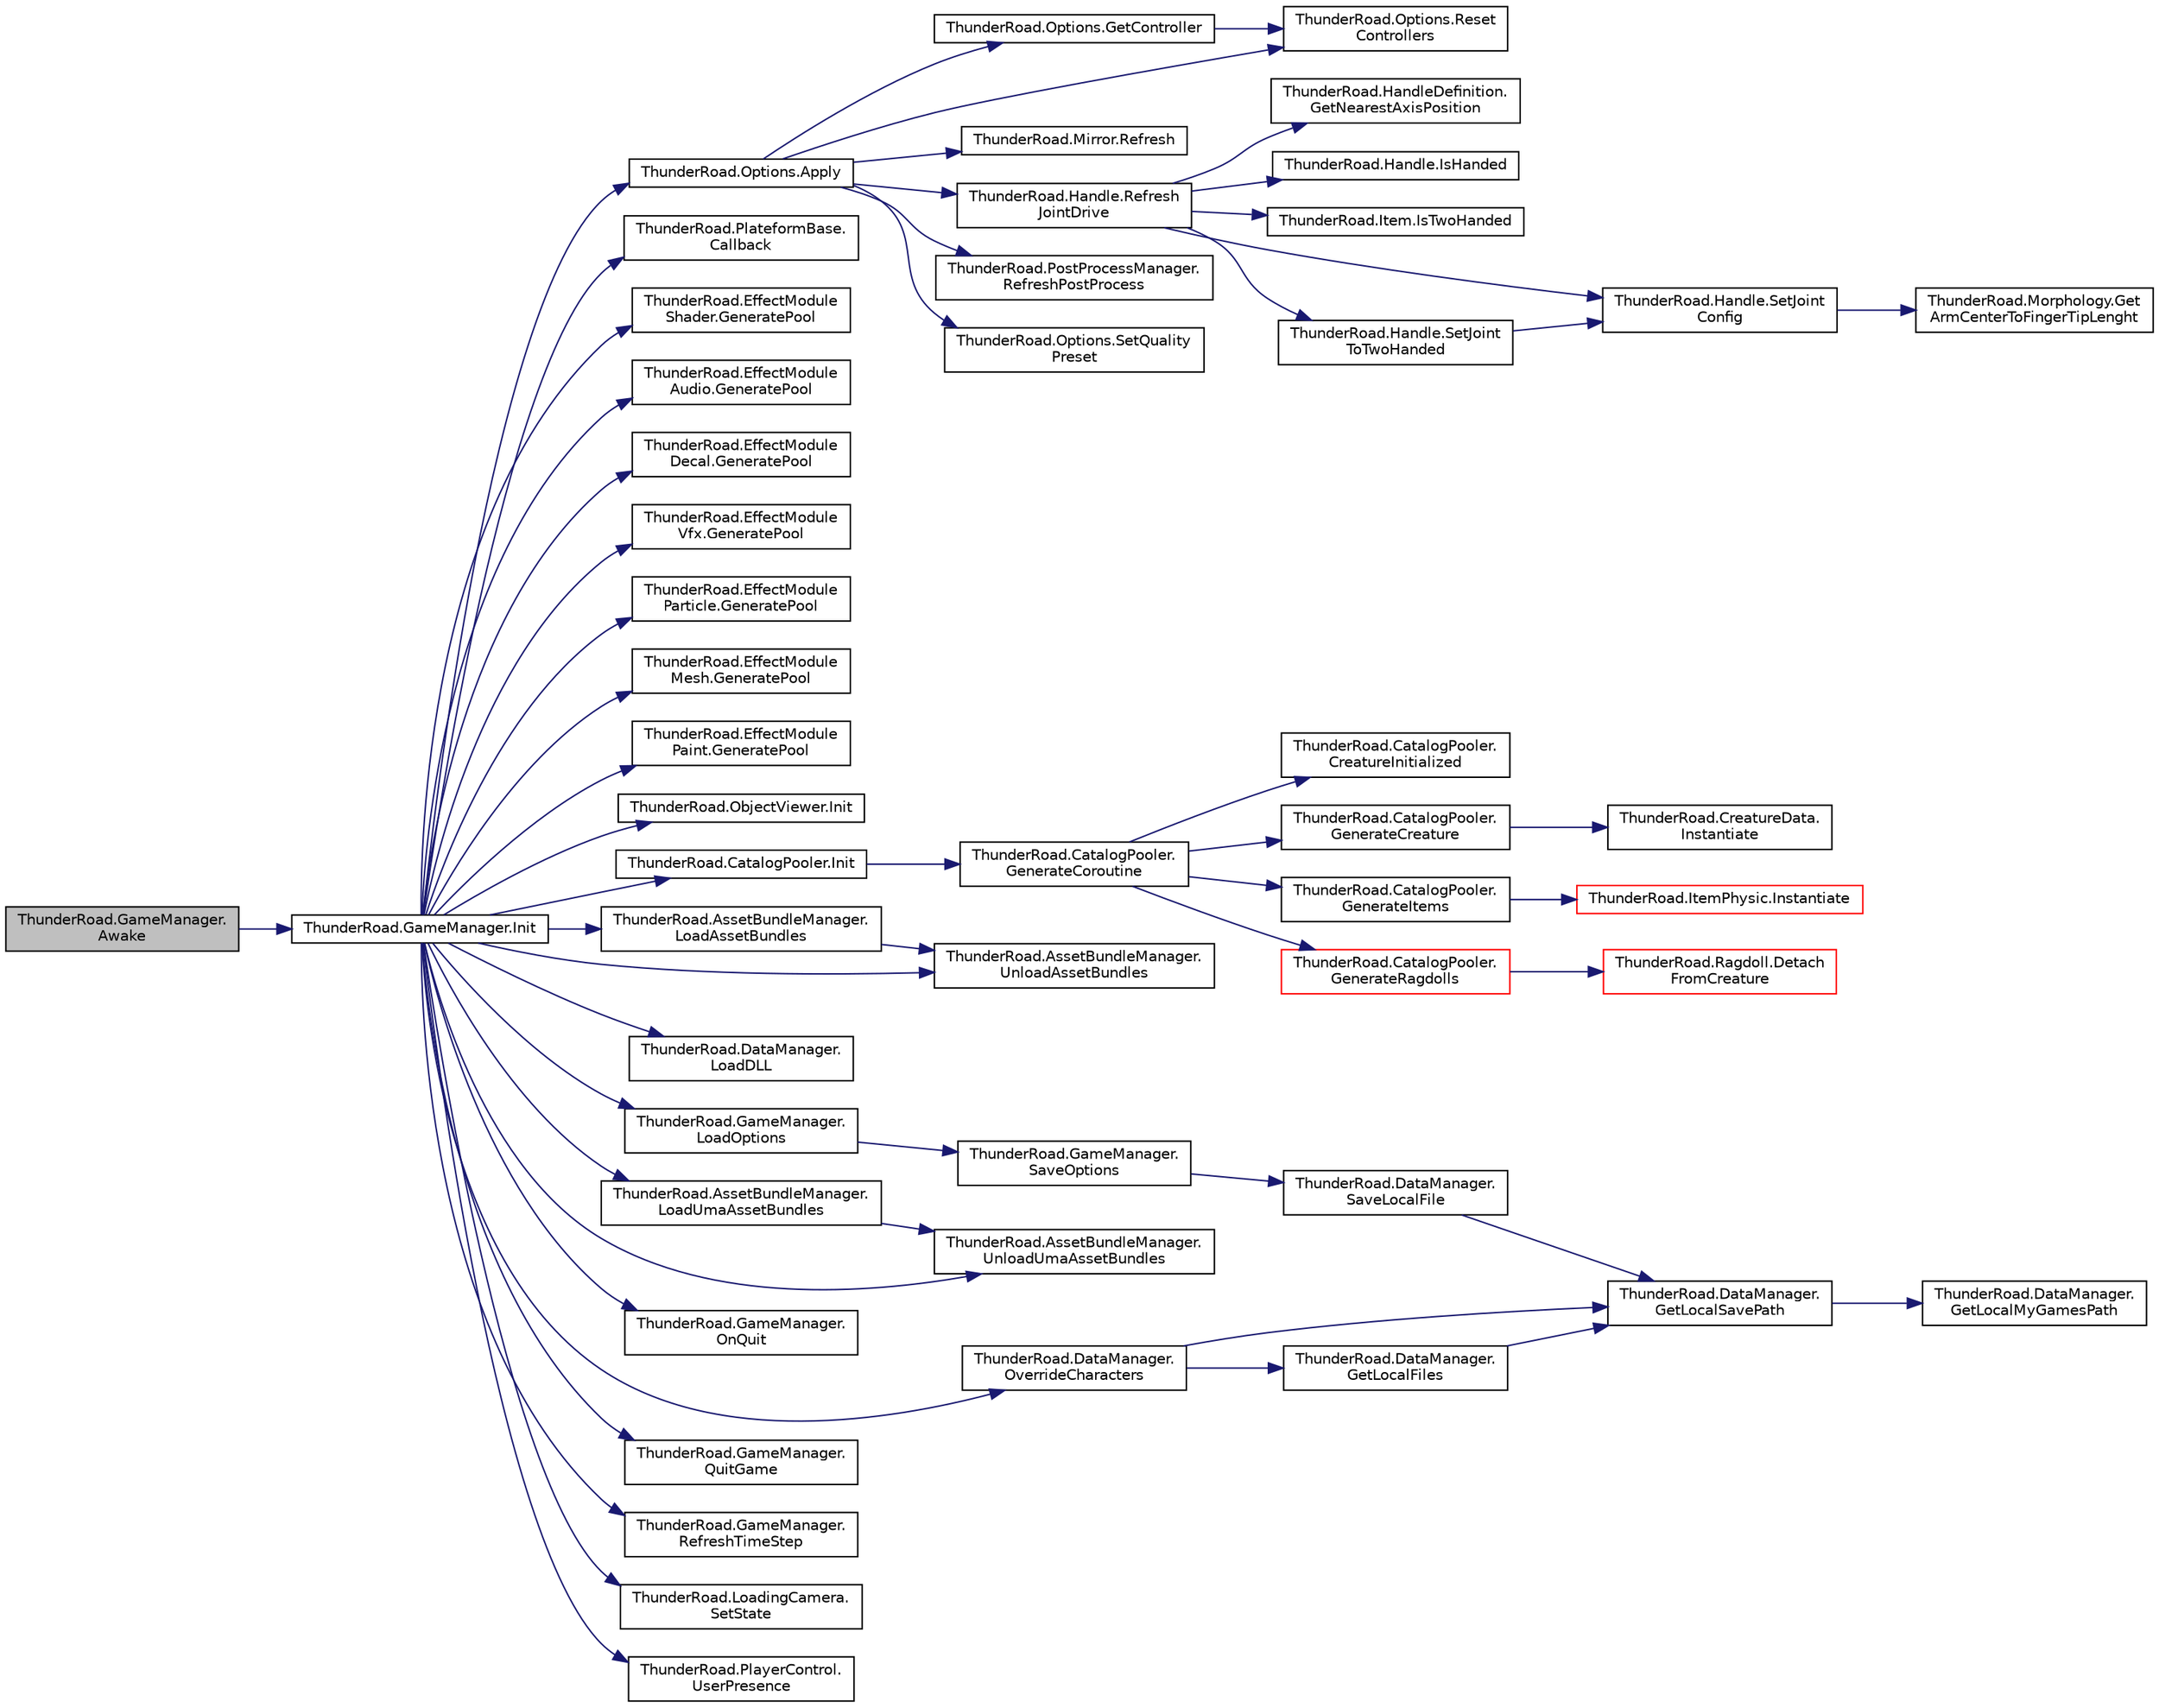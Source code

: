 digraph "ThunderRoad.GameManager.Awake"
{
 // LATEX_PDF_SIZE
  edge [fontname="Helvetica",fontsize="10",labelfontname="Helvetica",labelfontsize="10"];
  node [fontname="Helvetica",fontsize="10",shape=record];
  rankdir="LR";
  Node1 [label="ThunderRoad.GameManager.\lAwake",height=0.2,width=0.4,color="black", fillcolor="grey75", style="filled", fontcolor="black",tooltip="Awakes this instance."];
  Node1 -> Node2 [color="midnightblue",fontsize="10",style="solid",fontname="Helvetica"];
  Node2 [label="ThunderRoad.GameManager.Init",height=0.2,width=0.4,color="black", fillcolor="white", style="filled",URL="$class_thunder_road_1_1_game_manager.html#a12fdb1c45ac8db52901c1d482702de26",tooltip="Initializes this instance."];
  Node2 -> Node3 [color="midnightblue",fontsize="10",style="solid",fontname="Helvetica"];
  Node3 [label="ThunderRoad.Options.Apply",height=0.2,width=0.4,color="black", fillcolor="white", style="filled",URL="$class_thunder_road_1_1_options.html#a0d7a7ac9ce72af5733a0ff747bf0929d",tooltip="Applies this instance."];
  Node3 -> Node4 [color="midnightblue",fontsize="10",style="solid",fontname="Helvetica"];
  Node4 [label="ThunderRoad.Options.GetController",height=0.2,width=0.4,color="black", fillcolor="white", style="filled",URL="$class_thunder_road_1_1_options.html#a727e99603e17601d7a0fc1f762bd193c",tooltip="Gets the controller."];
  Node4 -> Node5 [color="midnightblue",fontsize="10",style="solid",fontname="Helvetica"];
  Node5 [label="ThunderRoad.Options.Reset\lControllers",height=0.2,width=0.4,color="black", fillcolor="white", style="filled",URL="$class_thunder_road_1_1_options.html#af99bb61db8b98b3a350f3e1df610635b",tooltip="Resets the controllers."];
  Node3 -> Node6 [color="midnightblue",fontsize="10",style="solid",fontname="Helvetica"];
  Node6 [label="ThunderRoad.Mirror.Refresh",height=0.2,width=0.4,color="black", fillcolor="white", style="filled",URL="$class_thunder_road_1_1_mirror.html#a39ff82894a3e360620bf669c09ea534f",tooltip="Refreshes this instance."];
  Node3 -> Node7 [color="midnightblue",fontsize="10",style="solid",fontname="Helvetica"];
  Node7 [label="ThunderRoad.Handle.Refresh\lJointDrive",height=0.2,width=0.4,color="black", fillcolor="white", style="filled",URL="$class_thunder_road_1_1_handle.html#a198ca29640ae1e41a39f0fcd9791c00a",tooltip="Refreshes the joint drive."];
  Node7 -> Node8 [color="midnightblue",fontsize="10",style="solid",fontname="Helvetica"];
  Node8 [label="ThunderRoad.HandleDefinition.\lGetNearestAxisPosition",height=0.2,width=0.4,color="black", fillcolor="white", style="filled",URL="$class_thunder_road_1_1_handle_definition.html#aaecf5668b0c379d67ae0f0dabc9eb8a2",tooltip="Gets the nearest axis position."];
  Node7 -> Node9 [color="midnightblue",fontsize="10",style="solid",fontname="Helvetica"];
  Node9 [label="ThunderRoad.Handle.IsHanded",height=0.2,width=0.4,color="black", fillcolor="white", style="filled",URL="$class_thunder_road_1_1_handle.html#ad64cb9ca1c1e26afc1606d729250516a",tooltip="Determines whether this instance is handed."];
  Node7 -> Node10 [color="midnightblue",fontsize="10",style="solid",fontname="Helvetica"];
  Node10 [label="ThunderRoad.Item.IsTwoHanded",height=0.2,width=0.4,color="black", fillcolor="white", style="filled",URL="$class_thunder_road_1_1_item.html#aa71f102491e167e0878f9617ec50f22e",tooltip="Determines whether [is two handed] [the specified valid handles]."];
  Node7 -> Node11 [color="midnightblue",fontsize="10",style="solid",fontname="Helvetica"];
  Node11 [label="ThunderRoad.Handle.SetJoint\lConfig",height=0.2,width=0.4,color="black", fillcolor="white", style="filled",URL="$class_thunder_road_1_1_handle.html#af877a8b9023994e0b6f3b42365749685",tooltip="Sets the joint configuration."];
  Node11 -> Node12 [color="midnightblue",fontsize="10",style="solid",fontname="Helvetica"];
  Node12 [label="ThunderRoad.Morphology.Get\lArmCenterToFingerTipLenght",height=0.2,width=0.4,color="black", fillcolor="white", style="filled",URL="$class_thunder_road_1_1_morphology.html#a4dc479d6cf56495d577fc193e2c99cae",tooltip="Gets the arm center to finger tip lenght."];
  Node7 -> Node13 [color="midnightblue",fontsize="10",style="solid",fontname="Helvetica"];
  Node13 [label="ThunderRoad.Handle.SetJoint\lToTwoHanded",height=0.2,width=0.4,color="black", fillcolor="white", style="filled",URL="$class_thunder_road_1_1_handle.html#a50056543c9c56711ac6bb1b347ec973f",tooltip="Sets the joint to two handed."];
  Node13 -> Node11 [color="midnightblue",fontsize="10",style="solid",fontname="Helvetica"];
  Node3 -> Node14 [color="midnightblue",fontsize="10",style="solid",fontname="Helvetica"];
  Node14 [label="ThunderRoad.PostProcessManager.\lRefreshPostProcess",height=0.2,width=0.4,color="black", fillcolor="white", style="filled",URL="$class_thunder_road_1_1_post_process_manager.html#a1a53a29e9c9b579cc65c40713afebd56",tooltip="Refreshes the post process."];
  Node3 -> Node5 [color="midnightblue",fontsize="10",style="solid",fontname="Helvetica"];
  Node3 -> Node15 [color="midnightblue",fontsize="10",style="solid",fontname="Helvetica"];
  Node15 [label="ThunderRoad.Options.SetQuality\lPreset",height=0.2,width=0.4,color="black", fillcolor="white", style="filled",URL="$class_thunder_road_1_1_options.html#a48e50889fa16c5ed669188c34dbc31f4",tooltip="Sets the quality preset."];
  Node2 -> Node16 [color="midnightblue",fontsize="10",style="solid",fontname="Helvetica"];
  Node16 [label="ThunderRoad.PlateformBase.\lCallback",height=0.2,width=0.4,color="black", fillcolor="white", style="filled",URL="$class_thunder_road_1_1_plateform_base.html#a80d5deb3395de73d403c7d0f2ea938f5",tooltip="Delegate Callback"];
  Node2 -> Node17 [color="midnightblue",fontsize="10",style="solid",fontname="Helvetica"];
  Node17 [label="ThunderRoad.EffectModule\lShader.GeneratePool",height=0.2,width=0.4,color="black", fillcolor="white", style="filled",URL="$class_thunder_road_1_1_effect_module_shader.html#a546d8b5a0a8d1314e3a86d9c66b32854",tooltip="Generates the pool."];
  Node2 -> Node18 [color="midnightblue",fontsize="10",style="solid",fontname="Helvetica"];
  Node18 [label="ThunderRoad.EffectModule\lAudio.GeneratePool",height=0.2,width=0.4,color="black", fillcolor="white", style="filled",URL="$class_thunder_road_1_1_effect_module_audio.html#ac96628397750e253dc8e85cf39a3ee91",tooltip="Generates the pool."];
  Node2 -> Node19 [color="midnightblue",fontsize="10",style="solid",fontname="Helvetica"];
  Node19 [label="ThunderRoad.EffectModule\lDecal.GeneratePool",height=0.2,width=0.4,color="black", fillcolor="white", style="filled",URL="$class_thunder_road_1_1_effect_module_decal.html#a635631de379bffc44b3dfc446b9a9254",tooltip="Generates the pool."];
  Node2 -> Node20 [color="midnightblue",fontsize="10",style="solid",fontname="Helvetica"];
  Node20 [label="ThunderRoad.EffectModule\lVfx.GeneratePool",height=0.2,width=0.4,color="black", fillcolor="white", style="filled",URL="$class_thunder_road_1_1_effect_module_vfx.html#abe335aee08a569705332ea2325ec3d46",tooltip="Generates the pool."];
  Node2 -> Node21 [color="midnightblue",fontsize="10",style="solid",fontname="Helvetica"];
  Node21 [label="ThunderRoad.EffectModule\lParticle.GeneratePool",height=0.2,width=0.4,color="black", fillcolor="white", style="filled",URL="$class_thunder_road_1_1_effect_module_particle.html#a9e43f2152fcf8843b1a6ad2e4f24defd",tooltip="Generates the pool."];
  Node2 -> Node22 [color="midnightblue",fontsize="10",style="solid",fontname="Helvetica"];
  Node22 [label="ThunderRoad.EffectModule\lMesh.GeneratePool",height=0.2,width=0.4,color="black", fillcolor="white", style="filled",URL="$class_thunder_road_1_1_effect_module_mesh.html#a3263031132c6cf82f0fff27ae9dc29e6",tooltip="Generates the pool."];
  Node2 -> Node23 [color="midnightblue",fontsize="10",style="solid",fontname="Helvetica"];
  Node23 [label="ThunderRoad.EffectModule\lPaint.GeneratePool",height=0.2,width=0.4,color="black", fillcolor="white", style="filled",URL="$class_thunder_road_1_1_effect_module_paint.html#a2d342cc374ded15b1978192ac4053601",tooltip="Generates the pool."];
  Node2 -> Node24 [color="midnightblue",fontsize="10",style="solid",fontname="Helvetica"];
  Node24 [label="ThunderRoad.ObjectViewer.Init",height=0.2,width=0.4,color="black", fillcolor="white", style="filled",URL="$class_thunder_road_1_1_object_viewer.html#acf8696d0afe72da16bf9680680598ce1",tooltip="Initializes this instance."];
  Node2 -> Node25 [color="midnightblue",fontsize="10",style="solid",fontname="Helvetica"];
  Node25 [label="ThunderRoad.CatalogPooler.Init",height=0.2,width=0.4,color="black", fillcolor="white", style="filled",URL="$class_thunder_road_1_1_catalog_pooler.html#ad8f357143c38758887355c69a10c57b1",tooltip="Initializes this instance."];
  Node25 -> Node26 [color="midnightblue",fontsize="10",style="solid",fontname="Helvetica"];
  Node26 [label="ThunderRoad.CatalogPooler.\lGenerateCoroutine",height=0.2,width=0.4,color="black", fillcolor="white", style="filled",URL="$class_thunder_road_1_1_catalog_pooler.html#a3917d7dc695aa608e26da511236e7bae",tooltip="Generates the coroutine."];
  Node26 -> Node27 [color="midnightblue",fontsize="10",style="solid",fontname="Helvetica"];
  Node27 [label="ThunderRoad.CatalogPooler.\lCreatureInitialized",height=0.2,width=0.4,color="black", fillcolor="white", style="filled",URL="$class_thunder_road_1_1_catalog_pooler.html#a06f430d0b5e67369f4bbbb11c0b716ac",tooltip="Creatures the initialized."];
  Node26 -> Node28 [color="midnightblue",fontsize="10",style="solid",fontname="Helvetica"];
  Node28 [label="ThunderRoad.CatalogPooler.\lGenerateCreature",height=0.2,width=0.4,color="black", fillcolor="white", style="filled",URL="$class_thunder_road_1_1_catalog_pooler.html#aa37e79dd90e6284b46ebb0c425e43234",tooltip="Generates the creature."];
  Node28 -> Node29 [color="midnightblue",fontsize="10",style="solid",fontname="Helvetica"];
  Node29 [label="ThunderRoad.CreatureData.\lInstantiate",height=0.2,width=0.4,color="black", fillcolor="white", style="filled",URL="$class_thunder_road_1_1_creature_data.html#a3386b3349065b0421be01c5e15d64baa",tooltip="Instantiates the specified parent."];
  Node26 -> Node30 [color="midnightblue",fontsize="10",style="solid",fontname="Helvetica"];
  Node30 [label="ThunderRoad.CatalogPooler.\lGenerateItems",height=0.2,width=0.4,color="black", fillcolor="white", style="filled",URL="$class_thunder_road_1_1_catalog_pooler.html#ac0b7a4fa43bb9c6e3b8b8dc3e01566a5",tooltip="Generates the items."];
  Node30 -> Node31 [color="midnightblue",fontsize="10",style="solid",fontname="Helvetica"];
  Node31 [label="ThunderRoad.ItemPhysic.Instantiate",height=0.2,width=0.4,color="red", fillcolor="white", style="filled",URL="$class_thunder_road_1_1_item_physic.html#aeb883bbfe8b0a46817bd84c9c2f6b43e",tooltip="Instantiates the specified parent."];
  Node26 -> Node33 [color="midnightblue",fontsize="10",style="solid",fontname="Helvetica"];
  Node33 [label="ThunderRoad.CatalogPooler.\lGenerateRagdolls",height=0.2,width=0.4,color="red", fillcolor="white", style="filled",URL="$class_thunder_road_1_1_catalog_pooler.html#a0ea002eafd93f020dc1a23ab62ab6d40",tooltip="Generates the ragdolls."];
  Node33 -> Node34 [color="midnightblue",fontsize="10",style="solid",fontname="Helvetica"];
  Node34 [label="ThunderRoad.Ragdoll.Detach\lFromCreature",height=0.2,width=0.4,color="red", fillcolor="white", style="filled",URL="$class_thunder_road_1_1_ragdoll.html#a2e2236043f74c1e5aa4ce31deb5514c0",tooltip="Detaches from creature."];
  Node2 -> Node111 [color="midnightblue",fontsize="10",style="solid",fontname="Helvetica"];
  Node111 [label="ThunderRoad.AssetBundleManager.\lLoadAssetBundles",height=0.2,width=0.4,color="black", fillcolor="white", style="filled",URL="$class_thunder_road_1_1_asset_bundle_manager.html#ab13ffdfa284646a780b5daae1b7e85d7",tooltip="Loads the asset bundles."];
  Node111 -> Node112 [color="midnightblue",fontsize="10",style="solid",fontname="Helvetica"];
  Node112 [label="ThunderRoad.AssetBundleManager.\lUnloadAssetBundles",height=0.2,width=0.4,color="black", fillcolor="white", style="filled",URL="$class_thunder_road_1_1_asset_bundle_manager.html#a3a8810a36c9d3a72503698d581776e34",tooltip="Unloads the asset bundles."];
  Node2 -> Node113 [color="midnightblue",fontsize="10",style="solid",fontname="Helvetica"];
  Node113 [label="ThunderRoad.DataManager.\lLoadDLL",height=0.2,width=0.4,color="black", fillcolor="white", style="filled",URL="$class_thunder_road_1_1_data_manager.html#a91912883493f6b63fbf5bc4de099a165",tooltip="Loads the DLL."];
  Node2 -> Node114 [color="midnightblue",fontsize="10",style="solid",fontname="Helvetica"];
  Node114 [label="ThunderRoad.GameManager.\lLoadOptions",height=0.2,width=0.4,color="black", fillcolor="white", style="filled",URL="$class_thunder_road_1_1_game_manager.html#a4cd60753cdab89622bbd29e22ad4006b",tooltip="Loads the options."];
  Node114 -> Node115 [color="midnightblue",fontsize="10",style="solid",fontname="Helvetica"];
  Node115 [label="ThunderRoad.GameManager.\lSaveOptions",height=0.2,width=0.4,color="black", fillcolor="white", style="filled",URL="$class_thunder_road_1_1_game_manager.html#a9fa7a68254b86c7110738e8f0560e902",tooltip="Saves the options."];
  Node115 -> Node116 [color="midnightblue",fontsize="10",style="solid",fontname="Helvetica"];
  Node116 [label="ThunderRoad.DataManager.\lSaveLocalFile",height=0.2,width=0.4,color="black", fillcolor="white", style="filled",URL="$class_thunder_road_1_1_data_manager.html#a9a5252f975e3474c0ab6571c126a65c4",tooltip="Saves the local file."];
  Node116 -> Node117 [color="midnightblue",fontsize="10",style="solid",fontname="Helvetica"];
  Node117 [label="ThunderRoad.DataManager.\lGetLocalSavePath",height=0.2,width=0.4,color="black", fillcolor="white", style="filled",URL="$class_thunder_road_1_1_data_manager.html#a30115c560573758abb0bc64ea9c24f17",tooltip="Gets the local save path."];
  Node117 -> Node118 [color="midnightblue",fontsize="10",style="solid",fontname="Helvetica"];
  Node118 [label="ThunderRoad.DataManager.\lGetLocalMyGamesPath",height=0.2,width=0.4,color="black", fillcolor="white", style="filled",URL="$class_thunder_road_1_1_data_manager.html#afcd74081b8ab8ed1db498162a4cdab56",tooltip="Gets the local my games path."];
  Node2 -> Node119 [color="midnightblue",fontsize="10",style="solid",fontname="Helvetica"];
  Node119 [label="ThunderRoad.AssetBundleManager.\lLoadUmaAssetBundles",height=0.2,width=0.4,color="black", fillcolor="white", style="filled",URL="$class_thunder_road_1_1_asset_bundle_manager.html#a9e92cbdd0cc5890047030be04e4da5d4",tooltip="Loads the uma asset bundles."];
  Node119 -> Node120 [color="midnightblue",fontsize="10",style="solid",fontname="Helvetica"];
  Node120 [label="ThunderRoad.AssetBundleManager.\lUnloadUmaAssetBundles",height=0.2,width=0.4,color="black", fillcolor="white", style="filled",URL="$class_thunder_road_1_1_asset_bundle_manager.html#a639019f4860a0ada452d2cfbc1642db9",tooltip="Unloads the uma asset bundles."];
  Node2 -> Node121 [color="midnightblue",fontsize="10",style="solid",fontname="Helvetica"];
  Node121 [label="ThunderRoad.GameManager.\lOnQuit",height=0.2,width=0.4,color="black", fillcolor="white", style="filled",URL="$class_thunder_road_1_1_game_manager.html#aa8111c95a03814b1eafcddd145e70f8d",tooltip="Called when [quit]."];
  Node2 -> Node122 [color="midnightblue",fontsize="10",style="solid",fontname="Helvetica"];
  Node122 [label="ThunderRoad.DataManager.\lOverrideCharacters",height=0.2,width=0.4,color="black", fillcolor="white", style="filled",URL="$class_thunder_road_1_1_data_manager.html#aa1c80ab9a99e482e6ecfbeaa158d761b",tooltip="Overrides the characters."];
  Node122 -> Node123 [color="midnightblue",fontsize="10",style="solid",fontname="Helvetica"];
  Node123 [label="ThunderRoad.DataManager.\lGetLocalFiles",height=0.2,width=0.4,color="black", fillcolor="white", style="filled",URL="$class_thunder_road_1_1_data_manager.html#acb07937cbb7f4be9f336406deba4cd11",tooltip="Gets the local files."];
  Node123 -> Node117 [color="midnightblue",fontsize="10",style="solid",fontname="Helvetica"];
  Node122 -> Node117 [color="midnightblue",fontsize="10",style="solid",fontname="Helvetica"];
  Node2 -> Node124 [color="midnightblue",fontsize="10",style="solid",fontname="Helvetica"];
  Node124 [label="ThunderRoad.GameManager.\lQuitGame",height=0.2,width=0.4,color="black", fillcolor="white", style="filled",URL="$class_thunder_road_1_1_game_manager.html#ae90f356b1f31facfa8426eb8e809f0ce",tooltip="Quits the game."];
  Node2 -> Node125 [color="midnightblue",fontsize="10",style="solid",fontname="Helvetica"];
  Node125 [label="ThunderRoad.GameManager.\lRefreshTimeStep",height=0.2,width=0.4,color="black", fillcolor="white", style="filled",URL="$class_thunder_road_1_1_game_manager.html#aeb58b37f5cd40b9f5b0c6026c5833948",tooltip="Refreshes the time step."];
  Node2 -> Node126 [color="midnightblue",fontsize="10",style="solid",fontname="Helvetica"];
  Node126 [label="ThunderRoad.LoadingCamera.\lSetState",height=0.2,width=0.4,color="black", fillcolor="white", style="filled",URL="$class_thunder_road_1_1_loading_camera.html#a81a3adc009db4c0ea7d01d91558f4d36",tooltip="Sets the state."];
  Node2 -> Node112 [color="midnightblue",fontsize="10",style="solid",fontname="Helvetica"];
  Node2 -> Node120 [color="midnightblue",fontsize="10",style="solid",fontname="Helvetica"];
  Node2 -> Node127 [color="midnightblue",fontsize="10",style="solid",fontname="Helvetica"];
  Node127 [label="ThunderRoad.PlayerControl.\lUserPresence",height=0.2,width=0.4,color="black", fillcolor="white", style="filled",URL="$class_thunder_road_1_1_player_control.html#aec9070c6d2c0995203974da6c016187e",tooltip="Delegate UserPresence"];
}
